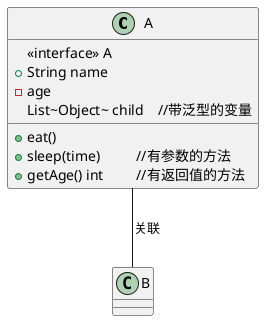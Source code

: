 @startuml

class A{
 <<interface>> A
 +String name
 - age
 List~Object~ child    //带泛型的变量
 +eat()
 +sleep(time)          //有参数的方法
 +getAge() int         //有返回值的方法

}
class B{
}


A--B:关联
@enduml